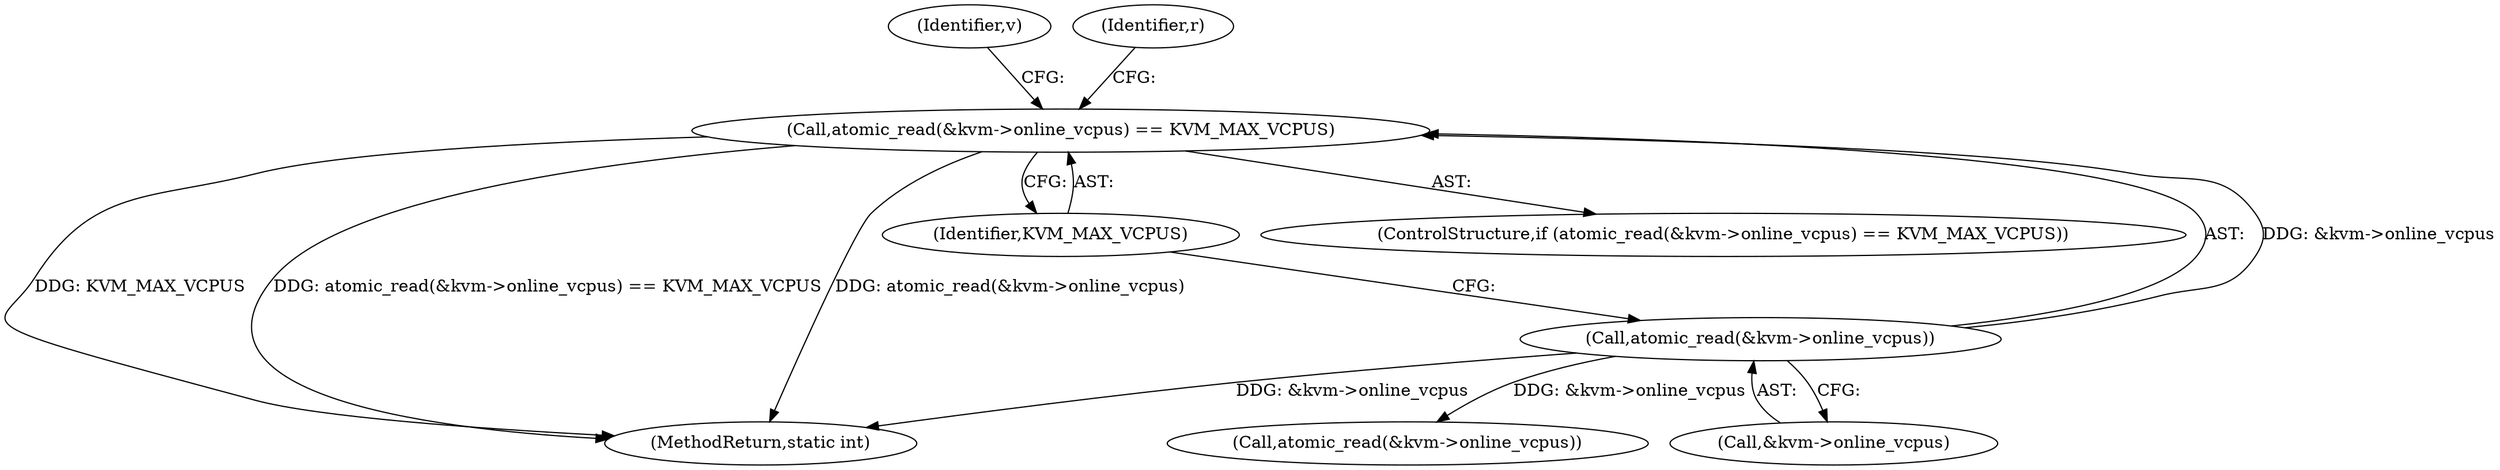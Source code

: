 digraph "0_linux_9c895160d25a76c21b65bad141b08e8d4f99afef_0@API" {
"1000149" [label="(Call,atomic_read(&kvm->online_vcpus) == KVM_MAX_VCPUS)"];
"1000150" [label="(Call,atomic_read(&kvm->online_vcpus))"];
"1000179" [label="(Call,atomic_read(&kvm->online_vcpus))"];
"1000155" [label="(Identifier,KVM_MAX_VCPUS)"];
"1000233" [label="(MethodReturn,static int)"];
"1000165" [label="(Identifier,v)"];
"1000150" [label="(Call,atomic_read(&kvm->online_vcpus))"];
"1000158" [label="(Identifier,r)"];
"1000151" [label="(Call,&kvm->online_vcpus)"];
"1000148" [label="(ControlStructure,if (atomic_read(&kvm->online_vcpus) == KVM_MAX_VCPUS))"];
"1000149" [label="(Call,atomic_read(&kvm->online_vcpus) == KVM_MAX_VCPUS)"];
"1000149" -> "1000148"  [label="AST: "];
"1000149" -> "1000155"  [label="CFG: "];
"1000150" -> "1000149"  [label="AST: "];
"1000155" -> "1000149"  [label="AST: "];
"1000158" -> "1000149"  [label="CFG: "];
"1000165" -> "1000149"  [label="CFG: "];
"1000149" -> "1000233"  [label="DDG: KVM_MAX_VCPUS"];
"1000149" -> "1000233"  [label="DDG: atomic_read(&kvm->online_vcpus) == KVM_MAX_VCPUS"];
"1000149" -> "1000233"  [label="DDG: atomic_read(&kvm->online_vcpus)"];
"1000150" -> "1000149"  [label="DDG: &kvm->online_vcpus"];
"1000150" -> "1000151"  [label="CFG: "];
"1000151" -> "1000150"  [label="AST: "];
"1000155" -> "1000150"  [label="CFG: "];
"1000150" -> "1000233"  [label="DDG: &kvm->online_vcpus"];
"1000150" -> "1000179"  [label="DDG: &kvm->online_vcpus"];
}
